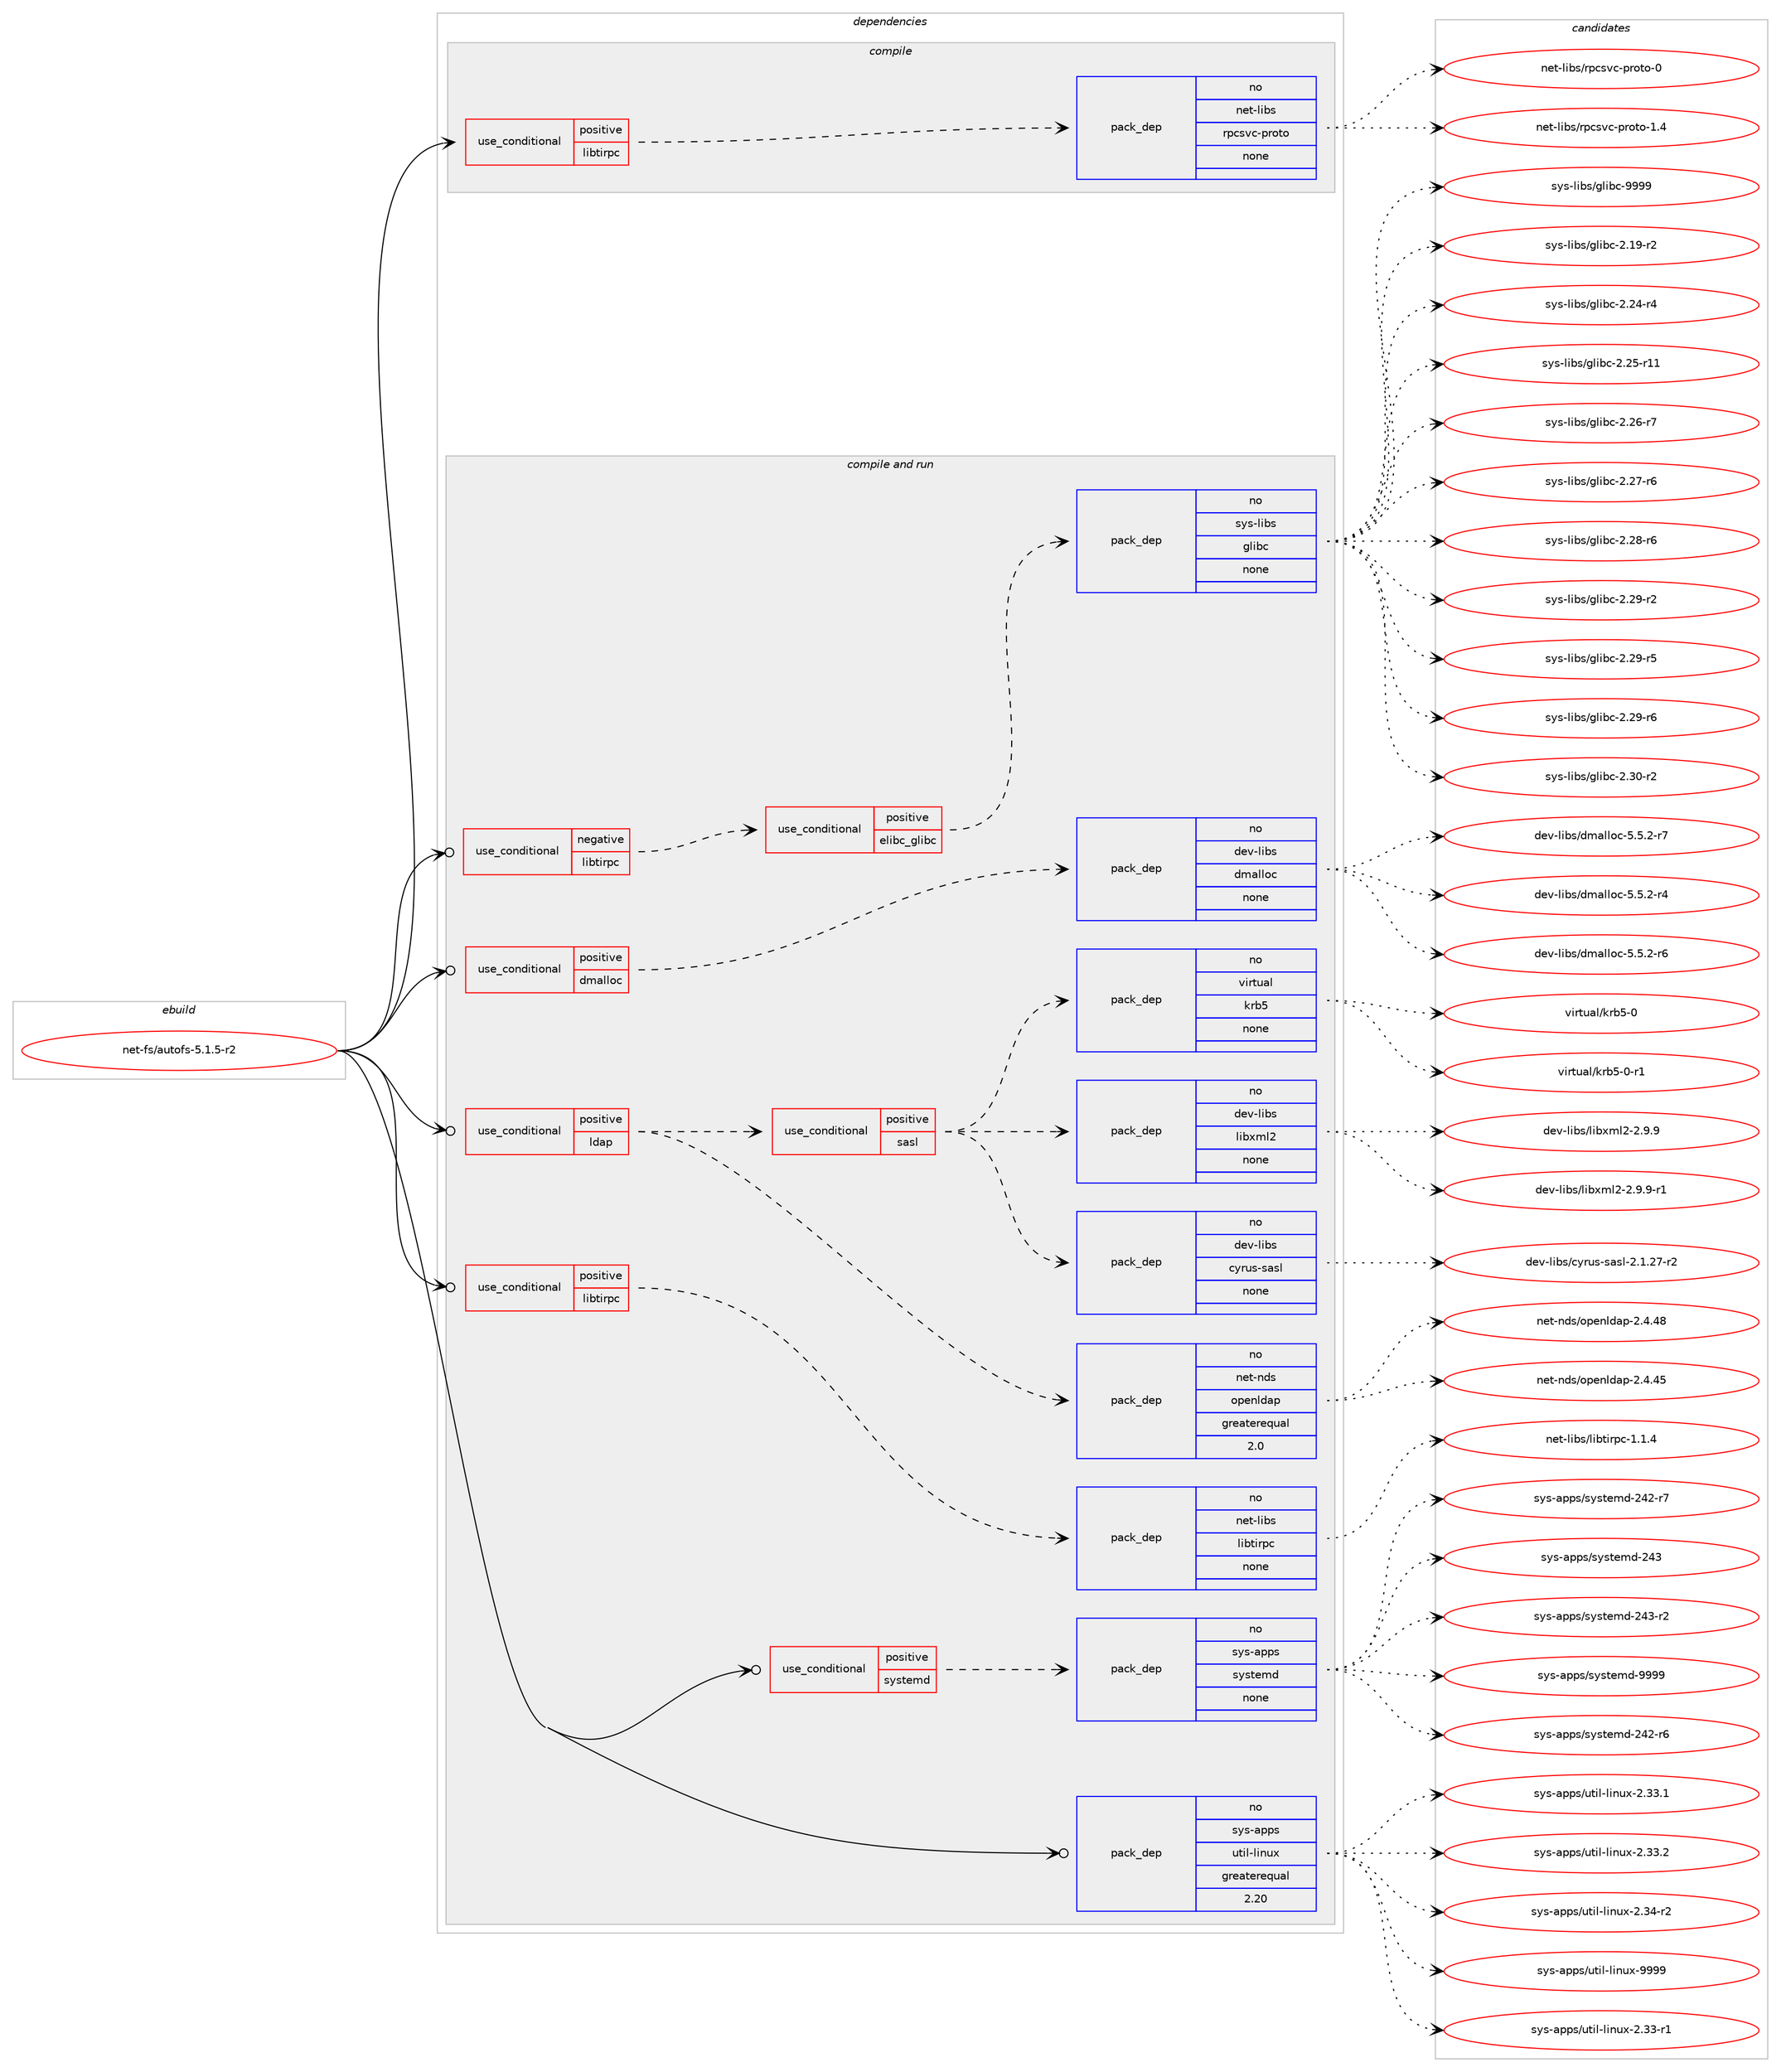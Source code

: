 digraph prolog {

# *************
# Graph options
# *************

newrank=true;
concentrate=true;
compound=true;
graph [rankdir=LR,fontname=Helvetica,fontsize=10,ranksep=1.5];#, ranksep=2.5, nodesep=0.2];
edge  [arrowhead=vee];
node  [fontname=Helvetica,fontsize=10];

# **********
# The ebuild
# **********

subgraph cluster_leftcol {
color=gray;
rank=same;
label=<<i>ebuild</i>>;
id [label="net-fs/autofs-5.1.5-r2", color=red, width=4, href="../net-fs/autofs-5.1.5-r2.svg"];
}

# ****************
# The dependencies
# ****************

subgraph cluster_midcol {
color=gray;
label=<<i>dependencies</i>>;
subgraph cluster_compile {
fillcolor="#eeeeee";
style=filled;
label=<<i>compile</i>>;
subgraph cond199620 {
dependency819502 [label=<<TABLE BORDER="0" CELLBORDER="1" CELLSPACING="0" CELLPADDING="4"><TR><TD ROWSPAN="3" CELLPADDING="10">use_conditional</TD></TR><TR><TD>positive</TD></TR><TR><TD>libtirpc</TD></TR></TABLE>>, shape=none, color=red];
subgraph pack605547 {
dependency819503 [label=<<TABLE BORDER="0" CELLBORDER="1" CELLSPACING="0" CELLPADDING="4" WIDTH="220"><TR><TD ROWSPAN="6" CELLPADDING="30">pack_dep</TD></TR><TR><TD WIDTH="110">no</TD></TR><TR><TD>net-libs</TD></TR><TR><TD>rpcsvc-proto</TD></TR><TR><TD>none</TD></TR><TR><TD></TD></TR></TABLE>>, shape=none, color=blue];
}
dependency819502:e -> dependency819503:w [weight=20,style="dashed",arrowhead="vee"];
}
id:e -> dependency819502:w [weight=20,style="solid",arrowhead="vee"];
}
subgraph cluster_compileandrun {
fillcolor="#eeeeee";
style=filled;
label=<<i>compile and run</i>>;
subgraph cond199621 {
dependency819504 [label=<<TABLE BORDER="0" CELLBORDER="1" CELLSPACING="0" CELLPADDING="4"><TR><TD ROWSPAN="3" CELLPADDING="10">use_conditional</TD></TR><TR><TD>negative</TD></TR><TR><TD>libtirpc</TD></TR></TABLE>>, shape=none, color=red];
subgraph cond199622 {
dependency819505 [label=<<TABLE BORDER="0" CELLBORDER="1" CELLSPACING="0" CELLPADDING="4"><TR><TD ROWSPAN="3" CELLPADDING="10">use_conditional</TD></TR><TR><TD>positive</TD></TR><TR><TD>elibc_glibc</TD></TR></TABLE>>, shape=none, color=red];
subgraph pack605548 {
dependency819506 [label=<<TABLE BORDER="0" CELLBORDER="1" CELLSPACING="0" CELLPADDING="4" WIDTH="220"><TR><TD ROWSPAN="6" CELLPADDING="30">pack_dep</TD></TR><TR><TD WIDTH="110">no</TD></TR><TR><TD>sys-libs</TD></TR><TR><TD>glibc</TD></TR><TR><TD>none</TD></TR><TR><TD></TD></TR></TABLE>>, shape=none, color=blue];
}
dependency819505:e -> dependency819506:w [weight=20,style="dashed",arrowhead="vee"];
}
dependency819504:e -> dependency819505:w [weight=20,style="dashed",arrowhead="vee"];
}
id:e -> dependency819504:w [weight=20,style="solid",arrowhead="odotvee"];
subgraph cond199623 {
dependency819507 [label=<<TABLE BORDER="0" CELLBORDER="1" CELLSPACING="0" CELLPADDING="4"><TR><TD ROWSPAN="3" CELLPADDING="10">use_conditional</TD></TR><TR><TD>positive</TD></TR><TR><TD>dmalloc</TD></TR></TABLE>>, shape=none, color=red];
subgraph pack605549 {
dependency819508 [label=<<TABLE BORDER="0" CELLBORDER="1" CELLSPACING="0" CELLPADDING="4" WIDTH="220"><TR><TD ROWSPAN="6" CELLPADDING="30">pack_dep</TD></TR><TR><TD WIDTH="110">no</TD></TR><TR><TD>dev-libs</TD></TR><TR><TD>dmalloc</TD></TR><TR><TD>none</TD></TR><TR><TD></TD></TR></TABLE>>, shape=none, color=blue];
}
dependency819507:e -> dependency819508:w [weight=20,style="dashed",arrowhead="vee"];
}
id:e -> dependency819507:w [weight=20,style="solid",arrowhead="odotvee"];
subgraph cond199624 {
dependency819509 [label=<<TABLE BORDER="0" CELLBORDER="1" CELLSPACING="0" CELLPADDING="4"><TR><TD ROWSPAN="3" CELLPADDING="10">use_conditional</TD></TR><TR><TD>positive</TD></TR><TR><TD>ldap</TD></TR></TABLE>>, shape=none, color=red];
subgraph pack605550 {
dependency819510 [label=<<TABLE BORDER="0" CELLBORDER="1" CELLSPACING="0" CELLPADDING="4" WIDTH="220"><TR><TD ROWSPAN="6" CELLPADDING="30">pack_dep</TD></TR><TR><TD WIDTH="110">no</TD></TR><TR><TD>net-nds</TD></TR><TR><TD>openldap</TD></TR><TR><TD>greaterequal</TD></TR><TR><TD>2.0</TD></TR></TABLE>>, shape=none, color=blue];
}
dependency819509:e -> dependency819510:w [weight=20,style="dashed",arrowhead="vee"];
subgraph cond199625 {
dependency819511 [label=<<TABLE BORDER="0" CELLBORDER="1" CELLSPACING="0" CELLPADDING="4"><TR><TD ROWSPAN="3" CELLPADDING="10">use_conditional</TD></TR><TR><TD>positive</TD></TR><TR><TD>sasl</TD></TR></TABLE>>, shape=none, color=red];
subgraph pack605551 {
dependency819512 [label=<<TABLE BORDER="0" CELLBORDER="1" CELLSPACING="0" CELLPADDING="4" WIDTH="220"><TR><TD ROWSPAN="6" CELLPADDING="30">pack_dep</TD></TR><TR><TD WIDTH="110">no</TD></TR><TR><TD>dev-libs</TD></TR><TR><TD>cyrus-sasl</TD></TR><TR><TD>none</TD></TR><TR><TD></TD></TR></TABLE>>, shape=none, color=blue];
}
dependency819511:e -> dependency819512:w [weight=20,style="dashed",arrowhead="vee"];
subgraph pack605552 {
dependency819513 [label=<<TABLE BORDER="0" CELLBORDER="1" CELLSPACING="0" CELLPADDING="4" WIDTH="220"><TR><TD ROWSPAN="6" CELLPADDING="30">pack_dep</TD></TR><TR><TD WIDTH="110">no</TD></TR><TR><TD>dev-libs</TD></TR><TR><TD>libxml2</TD></TR><TR><TD>none</TD></TR><TR><TD></TD></TR></TABLE>>, shape=none, color=blue];
}
dependency819511:e -> dependency819513:w [weight=20,style="dashed",arrowhead="vee"];
subgraph pack605553 {
dependency819514 [label=<<TABLE BORDER="0" CELLBORDER="1" CELLSPACING="0" CELLPADDING="4" WIDTH="220"><TR><TD ROWSPAN="6" CELLPADDING="30">pack_dep</TD></TR><TR><TD WIDTH="110">no</TD></TR><TR><TD>virtual</TD></TR><TR><TD>krb5</TD></TR><TR><TD>none</TD></TR><TR><TD></TD></TR></TABLE>>, shape=none, color=blue];
}
dependency819511:e -> dependency819514:w [weight=20,style="dashed",arrowhead="vee"];
}
dependency819509:e -> dependency819511:w [weight=20,style="dashed",arrowhead="vee"];
}
id:e -> dependency819509:w [weight=20,style="solid",arrowhead="odotvee"];
subgraph cond199626 {
dependency819515 [label=<<TABLE BORDER="0" CELLBORDER="1" CELLSPACING="0" CELLPADDING="4"><TR><TD ROWSPAN="3" CELLPADDING="10">use_conditional</TD></TR><TR><TD>positive</TD></TR><TR><TD>libtirpc</TD></TR></TABLE>>, shape=none, color=red];
subgraph pack605554 {
dependency819516 [label=<<TABLE BORDER="0" CELLBORDER="1" CELLSPACING="0" CELLPADDING="4" WIDTH="220"><TR><TD ROWSPAN="6" CELLPADDING="30">pack_dep</TD></TR><TR><TD WIDTH="110">no</TD></TR><TR><TD>net-libs</TD></TR><TR><TD>libtirpc</TD></TR><TR><TD>none</TD></TR><TR><TD></TD></TR></TABLE>>, shape=none, color=blue];
}
dependency819515:e -> dependency819516:w [weight=20,style="dashed",arrowhead="vee"];
}
id:e -> dependency819515:w [weight=20,style="solid",arrowhead="odotvee"];
subgraph cond199627 {
dependency819517 [label=<<TABLE BORDER="0" CELLBORDER="1" CELLSPACING="0" CELLPADDING="4"><TR><TD ROWSPAN="3" CELLPADDING="10">use_conditional</TD></TR><TR><TD>positive</TD></TR><TR><TD>systemd</TD></TR></TABLE>>, shape=none, color=red];
subgraph pack605555 {
dependency819518 [label=<<TABLE BORDER="0" CELLBORDER="1" CELLSPACING="0" CELLPADDING="4" WIDTH="220"><TR><TD ROWSPAN="6" CELLPADDING="30">pack_dep</TD></TR><TR><TD WIDTH="110">no</TD></TR><TR><TD>sys-apps</TD></TR><TR><TD>systemd</TD></TR><TR><TD>none</TD></TR><TR><TD></TD></TR></TABLE>>, shape=none, color=blue];
}
dependency819517:e -> dependency819518:w [weight=20,style="dashed",arrowhead="vee"];
}
id:e -> dependency819517:w [weight=20,style="solid",arrowhead="odotvee"];
subgraph pack605556 {
dependency819519 [label=<<TABLE BORDER="0" CELLBORDER="1" CELLSPACING="0" CELLPADDING="4" WIDTH="220"><TR><TD ROWSPAN="6" CELLPADDING="30">pack_dep</TD></TR><TR><TD WIDTH="110">no</TD></TR><TR><TD>sys-apps</TD></TR><TR><TD>util-linux</TD></TR><TR><TD>greaterequal</TD></TR><TR><TD>2.20</TD></TR></TABLE>>, shape=none, color=blue];
}
id:e -> dependency819519:w [weight=20,style="solid",arrowhead="odotvee"];
}
subgraph cluster_run {
fillcolor="#eeeeee";
style=filled;
label=<<i>run</i>>;
}
}

# **************
# The candidates
# **************

subgraph cluster_choices {
rank=same;
color=gray;
label=<<i>candidates</i>>;

subgraph choice605547 {
color=black;
nodesep=1;
choice1101011164510810598115471141129911511899451121141111161114548 [label="net-libs/rpcsvc-proto-0", color=red, width=4,href="../net-libs/rpcsvc-proto-0.svg"];
choice11010111645108105981154711411299115118994511211411111611145494652 [label="net-libs/rpcsvc-proto-1.4", color=red, width=4,href="../net-libs/rpcsvc-proto-1.4.svg"];
dependency819503:e -> choice1101011164510810598115471141129911511899451121141111161114548:w [style=dotted,weight="100"];
dependency819503:e -> choice11010111645108105981154711411299115118994511211411111611145494652:w [style=dotted,weight="100"];
}
subgraph choice605548 {
color=black;
nodesep=1;
choice115121115451081059811547103108105989945504649574511450 [label="sys-libs/glibc-2.19-r2", color=red, width=4,href="../sys-libs/glibc-2.19-r2.svg"];
choice115121115451081059811547103108105989945504650524511452 [label="sys-libs/glibc-2.24-r4", color=red, width=4,href="../sys-libs/glibc-2.24-r4.svg"];
choice11512111545108105981154710310810598994550465053451144949 [label="sys-libs/glibc-2.25-r11", color=red, width=4,href="../sys-libs/glibc-2.25-r11.svg"];
choice115121115451081059811547103108105989945504650544511455 [label="sys-libs/glibc-2.26-r7", color=red, width=4,href="../sys-libs/glibc-2.26-r7.svg"];
choice115121115451081059811547103108105989945504650554511454 [label="sys-libs/glibc-2.27-r6", color=red, width=4,href="../sys-libs/glibc-2.27-r6.svg"];
choice115121115451081059811547103108105989945504650564511454 [label="sys-libs/glibc-2.28-r6", color=red, width=4,href="../sys-libs/glibc-2.28-r6.svg"];
choice115121115451081059811547103108105989945504650574511450 [label="sys-libs/glibc-2.29-r2", color=red, width=4,href="../sys-libs/glibc-2.29-r2.svg"];
choice115121115451081059811547103108105989945504650574511453 [label="sys-libs/glibc-2.29-r5", color=red, width=4,href="../sys-libs/glibc-2.29-r5.svg"];
choice115121115451081059811547103108105989945504650574511454 [label="sys-libs/glibc-2.29-r6", color=red, width=4,href="../sys-libs/glibc-2.29-r6.svg"];
choice115121115451081059811547103108105989945504651484511450 [label="sys-libs/glibc-2.30-r2", color=red, width=4,href="../sys-libs/glibc-2.30-r2.svg"];
choice11512111545108105981154710310810598994557575757 [label="sys-libs/glibc-9999", color=red, width=4,href="../sys-libs/glibc-9999.svg"];
dependency819506:e -> choice115121115451081059811547103108105989945504649574511450:w [style=dotted,weight="100"];
dependency819506:e -> choice115121115451081059811547103108105989945504650524511452:w [style=dotted,weight="100"];
dependency819506:e -> choice11512111545108105981154710310810598994550465053451144949:w [style=dotted,weight="100"];
dependency819506:e -> choice115121115451081059811547103108105989945504650544511455:w [style=dotted,weight="100"];
dependency819506:e -> choice115121115451081059811547103108105989945504650554511454:w [style=dotted,weight="100"];
dependency819506:e -> choice115121115451081059811547103108105989945504650564511454:w [style=dotted,weight="100"];
dependency819506:e -> choice115121115451081059811547103108105989945504650574511450:w [style=dotted,weight="100"];
dependency819506:e -> choice115121115451081059811547103108105989945504650574511453:w [style=dotted,weight="100"];
dependency819506:e -> choice115121115451081059811547103108105989945504650574511454:w [style=dotted,weight="100"];
dependency819506:e -> choice115121115451081059811547103108105989945504651484511450:w [style=dotted,weight="100"];
dependency819506:e -> choice11512111545108105981154710310810598994557575757:w [style=dotted,weight="100"];
}
subgraph choice605549 {
color=black;
nodesep=1;
choice10010111845108105981154710010997108108111994553465346504511452 [label="dev-libs/dmalloc-5.5.2-r4", color=red, width=4,href="../dev-libs/dmalloc-5.5.2-r4.svg"];
choice10010111845108105981154710010997108108111994553465346504511454 [label="dev-libs/dmalloc-5.5.2-r6", color=red, width=4,href="../dev-libs/dmalloc-5.5.2-r6.svg"];
choice10010111845108105981154710010997108108111994553465346504511455 [label="dev-libs/dmalloc-5.5.2-r7", color=red, width=4,href="../dev-libs/dmalloc-5.5.2-r7.svg"];
dependency819508:e -> choice10010111845108105981154710010997108108111994553465346504511452:w [style=dotted,weight="100"];
dependency819508:e -> choice10010111845108105981154710010997108108111994553465346504511454:w [style=dotted,weight="100"];
dependency819508:e -> choice10010111845108105981154710010997108108111994553465346504511455:w [style=dotted,weight="100"];
}
subgraph choice605550 {
color=black;
nodesep=1;
choice11010111645110100115471111121011101081009711245504652465253 [label="net-nds/openldap-2.4.45", color=red, width=4,href="../net-nds/openldap-2.4.45.svg"];
choice11010111645110100115471111121011101081009711245504652465256 [label="net-nds/openldap-2.4.48", color=red, width=4,href="../net-nds/openldap-2.4.48.svg"];
dependency819510:e -> choice11010111645110100115471111121011101081009711245504652465253:w [style=dotted,weight="100"];
dependency819510:e -> choice11010111645110100115471111121011101081009711245504652465256:w [style=dotted,weight="100"];
}
subgraph choice605551 {
color=black;
nodesep=1;
choice100101118451081059811547991211141171154511597115108455046494650554511450 [label="dev-libs/cyrus-sasl-2.1.27-r2", color=red, width=4,href="../dev-libs/cyrus-sasl-2.1.27-r2.svg"];
dependency819512:e -> choice100101118451081059811547991211141171154511597115108455046494650554511450:w [style=dotted,weight="100"];
}
subgraph choice605552 {
color=black;
nodesep=1;
choice1001011184510810598115471081059812010910850455046574657 [label="dev-libs/libxml2-2.9.9", color=red, width=4,href="../dev-libs/libxml2-2.9.9.svg"];
choice10010111845108105981154710810598120109108504550465746574511449 [label="dev-libs/libxml2-2.9.9-r1", color=red, width=4,href="../dev-libs/libxml2-2.9.9-r1.svg"];
dependency819513:e -> choice1001011184510810598115471081059812010910850455046574657:w [style=dotted,weight="100"];
dependency819513:e -> choice10010111845108105981154710810598120109108504550465746574511449:w [style=dotted,weight="100"];
}
subgraph choice605553 {
color=black;
nodesep=1;
choice118105114116117971084710711498534548 [label="virtual/krb5-0", color=red, width=4,href="../virtual/krb5-0.svg"];
choice1181051141161179710847107114985345484511449 [label="virtual/krb5-0-r1", color=red, width=4,href="../virtual/krb5-0-r1.svg"];
dependency819514:e -> choice118105114116117971084710711498534548:w [style=dotted,weight="100"];
dependency819514:e -> choice1181051141161179710847107114985345484511449:w [style=dotted,weight="100"];
}
subgraph choice605554 {
color=black;
nodesep=1;
choice1101011164510810598115471081059811610511411299454946494652 [label="net-libs/libtirpc-1.1.4", color=red, width=4,href="../net-libs/libtirpc-1.1.4.svg"];
dependency819516:e -> choice1101011164510810598115471081059811610511411299454946494652:w [style=dotted,weight="100"];
}
subgraph choice605555 {
color=black;
nodesep=1;
choice115121115459711211211547115121115116101109100455052504511454 [label="sys-apps/systemd-242-r6", color=red, width=4,href="../sys-apps/systemd-242-r6.svg"];
choice115121115459711211211547115121115116101109100455052504511455 [label="sys-apps/systemd-242-r7", color=red, width=4,href="../sys-apps/systemd-242-r7.svg"];
choice11512111545971121121154711512111511610110910045505251 [label="sys-apps/systemd-243", color=red, width=4,href="../sys-apps/systemd-243.svg"];
choice115121115459711211211547115121115116101109100455052514511450 [label="sys-apps/systemd-243-r2", color=red, width=4,href="../sys-apps/systemd-243-r2.svg"];
choice1151211154597112112115471151211151161011091004557575757 [label="sys-apps/systemd-9999", color=red, width=4,href="../sys-apps/systemd-9999.svg"];
dependency819518:e -> choice115121115459711211211547115121115116101109100455052504511454:w [style=dotted,weight="100"];
dependency819518:e -> choice115121115459711211211547115121115116101109100455052504511455:w [style=dotted,weight="100"];
dependency819518:e -> choice11512111545971121121154711512111511610110910045505251:w [style=dotted,weight="100"];
dependency819518:e -> choice115121115459711211211547115121115116101109100455052514511450:w [style=dotted,weight="100"];
dependency819518:e -> choice1151211154597112112115471151211151161011091004557575757:w [style=dotted,weight="100"];
}
subgraph choice605556 {
color=black;
nodesep=1;
choice1151211154597112112115471171161051084510810511011712045504651514511449 [label="sys-apps/util-linux-2.33-r1", color=red, width=4,href="../sys-apps/util-linux-2.33-r1.svg"];
choice1151211154597112112115471171161051084510810511011712045504651514649 [label="sys-apps/util-linux-2.33.1", color=red, width=4,href="../sys-apps/util-linux-2.33.1.svg"];
choice1151211154597112112115471171161051084510810511011712045504651514650 [label="sys-apps/util-linux-2.33.2", color=red, width=4,href="../sys-apps/util-linux-2.33.2.svg"];
choice1151211154597112112115471171161051084510810511011712045504651524511450 [label="sys-apps/util-linux-2.34-r2", color=red, width=4,href="../sys-apps/util-linux-2.34-r2.svg"];
choice115121115459711211211547117116105108451081051101171204557575757 [label="sys-apps/util-linux-9999", color=red, width=4,href="../sys-apps/util-linux-9999.svg"];
dependency819519:e -> choice1151211154597112112115471171161051084510810511011712045504651514511449:w [style=dotted,weight="100"];
dependency819519:e -> choice1151211154597112112115471171161051084510810511011712045504651514649:w [style=dotted,weight="100"];
dependency819519:e -> choice1151211154597112112115471171161051084510810511011712045504651514650:w [style=dotted,weight="100"];
dependency819519:e -> choice1151211154597112112115471171161051084510810511011712045504651524511450:w [style=dotted,weight="100"];
dependency819519:e -> choice115121115459711211211547117116105108451081051101171204557575757:w [style=dotted,weight="100"];
}
}

}
